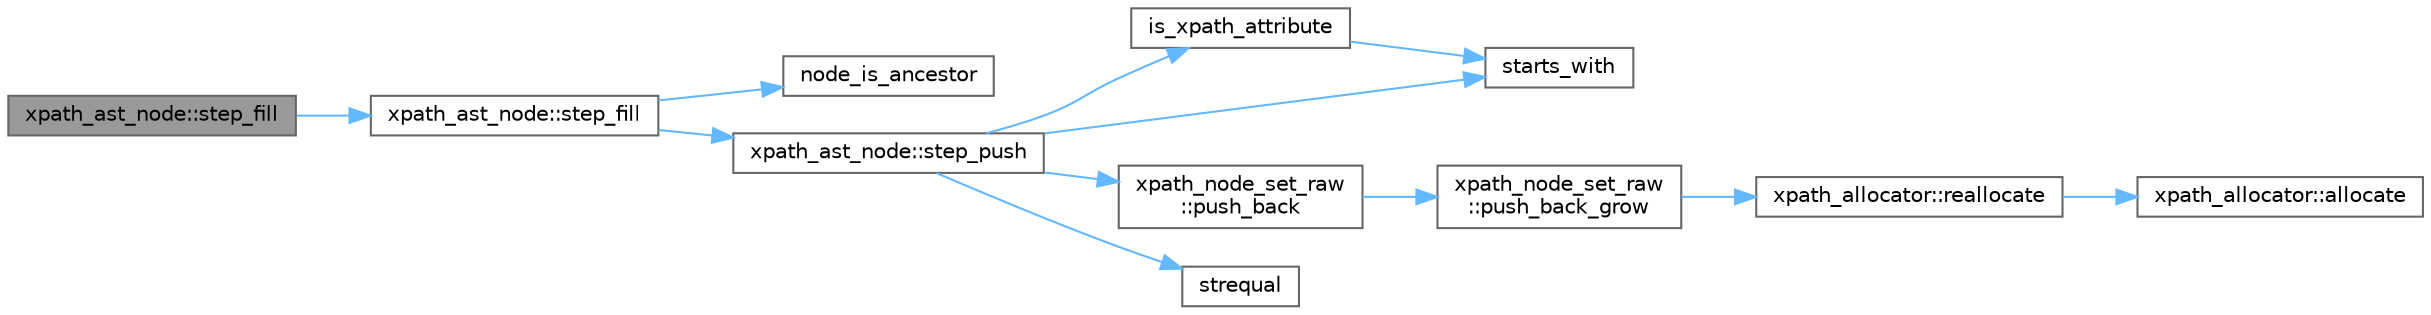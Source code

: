 digraph "xpath_ast_node::step_fill"
{
 // INTERACTIVE_SVG=YES
 // LATEX_PDF_SIZE
  bgcolor="transparent";
  edge [fontname=Helvetica,fontsize=10,labelfontname=Helvetica,labelfontsize=10];
  node [fontname=Helvetica,fontsize=10,shape=box,height=0.2,width=0.4];
  rankdir="LR";
  Node1 [id="Node000001",label="xpath_ast_node::step_fill",height=0.2,width=0.4,color="gray40", fillcolor="grey60", style="filled", fontcolor="black",tooltip=" "];
  Node1 -> Node2 [id="edge1_Node000001_Node000002",color="steelblue1",style="solid",tooltip=" "];
  Node2 [id="Node000002",label="xpath_ast_node::step_fill",height=0.2,width=0.4,color="grey40", fillcolor="white", style="filled",URL="$d3/dc5/classxpath__ast__node.html#acbc4f5ec0e4d48444564d5101890416e",tooltip=" "];
  Node2 -> Node3 [id="edge2_Node000002_Node000003",color="steelblue1",style="solid",tooltip=" "];
  Node3 [id="Node000003",label="node_is_ancestor",height=0.2,width=0.4,color="grey40", fillcolor="white", style="filled",URL="$db/d20/pugixml_8cpp.html#a417dbf6eefe01fd6dfba270d23986d1a",tooltip=" "];
  Node2 -> Node4 [id="edge3_Node000002_Node000004",color="steelblue1",style="solid",tooltip=" "];
  Node4 [id="Node000004",label="xpath_ast_node::step_push",height=0.2,width=0.4,color="grey40", fillcolor="white", style="filled",URL="$d3/dc5/classxpath__ast__node.html#a4f7aaa038105a1d98a7505606ca2b5a2",tooltip=" "];
  Node4 -> Node5 [id="edge4_Node000004_Node000005",color="steelblue1",style="solid",tooltip=" "];
  Node5 [id="Node000005",label="is_xpath_attribute",height=0.2,width=0.4,color="grey40", fillcolor="white", style="filled",URL="$db/d20/pugixml_8cpp.html#a63041941bf2b704523fead76b505d418",tooltip=" "];
  Node5 -> Node6 [id="edge5_Node000005_Node000006",color="steelblue1",style="solid",tooltip=" "];
  Node6 [id="Node000006",label="starts_with",height=0.2,width=0.4,color="grey40", fillcolor="white", style="filled",URL="$db/d20/pugixml_8cpp.html#a4ab3a20f90bd9a6d4d050b7438fe83e3",tooltip=" "];
  Node4 -> Node7 [id="edge6_Node000004_Node000007",color="steelblue1",style="solid",tooltip=" "];
  Node7 [id="Node000007",label="xpath_node_set_raw\l::push_back",height=0.2,width=0.4,color="grey40", fillcolor="white", style="filled",URL="$d1/daf/classxpath__node__set__raw.html#a676ec123e5be874869c78ff5c43ae9c2",tooltip=" "];
  Node7 -> Node8 [id="edge7_Node000007_Node000008",color="steelblue1",style="solid",tooltip=" "];
  Node8 [id="Node000008",label="xpath_node_set_raw\l::push_back_grow",height=0.2,width=0.4,color="grey40", fillcolor="white", style="filled",URL="$d1/daf/classxpath__node__set__raw.html#acc913a940e63a136f862e243b4b7495e",tooltip=" "];
  Node8 -> Node9 [id="edge8_Node000008_Node000009",color="steelblue1",style="solid",tooltip=" "];
  Node9 [id="Node000009",label="xpath_allocator::reallocate",height=0.2,width=0.4,color="grey40", fillcolor="white", style="filled",URL="$d3/d89/structxpath__allocator.html#a5d3ba1b01ba87b2002b348674e9d50b6",tooltip=" "];
  Node9 -> Node10 [id="edge9_Node000009_Node000010",color="steelblue1",style="solid",tooltip=" "];
  Node10 [id="Node000010",label="xpath_allocator::allocate",height=0.2,width=0.4,color="grey40", fillcolor="white", style="filled",URL="$d3/d89/structxpath__allocator.html#a6c13fefbd7038d78b336987f396c8415",tooltip=" "];
  Node4 -> Node6 [id="edge10_Node000004_Node000006",color="steelblue1",style="solid",tooltip=" "];
  Node4 -> Node11 [id="edge11_Node000004_Node000011",color="steelblue1",style="solid",tooltip=" "];
  Node11 [id="Node000011",label="strequal",height=0.2,width=0.4,color="grey40", fillcolor="white", style="filled",URL="$db/d20/pugixml_8cpp.html#af682718c79fea7fc666a593dc70764c1",tooltip=" "];
}
